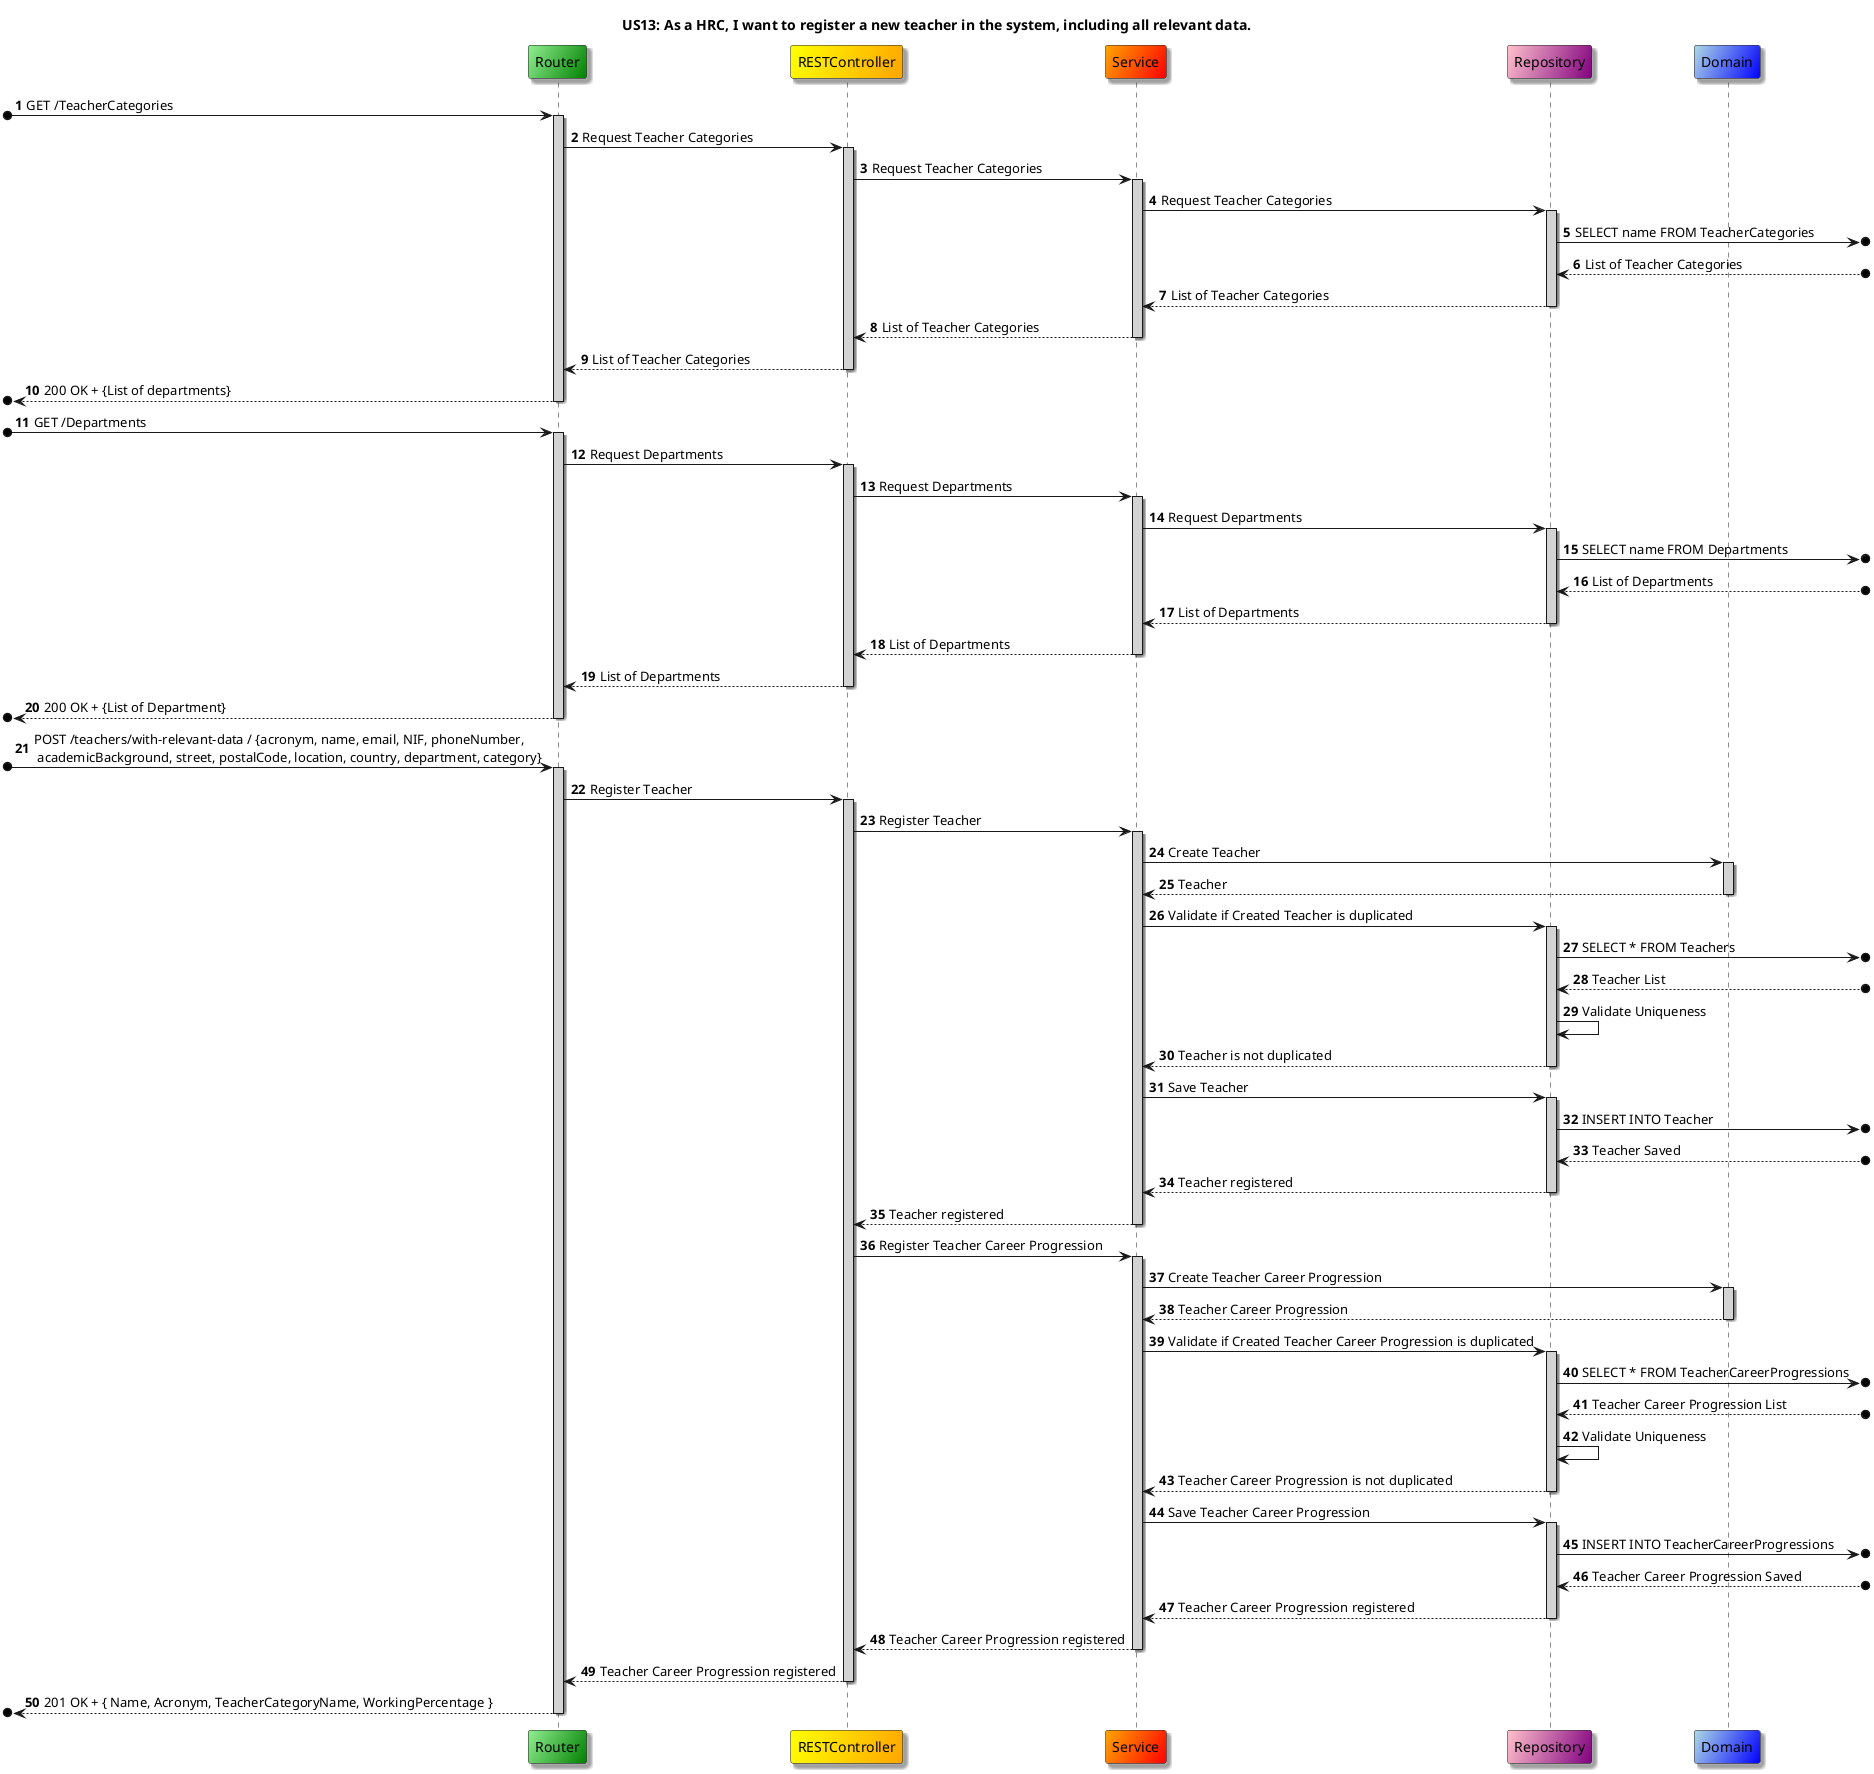 @startuml

title US13: As a HRC, I want to register a new teacher in the system, including all relevant data.
autonumber
skinparam Shadowing true


participant "Router" as RO #lightgreen/green
participant "RESTController" as RC #yellow/orange
participant "Service" as S #orange/red
participant "Repository" as R #pink/purple
participant "Domain" as D #lightblue/blue


[o-> RO++ #lightgray : GET /TeacherCategories
RO -> RC++ #lightgray : Request Teacher Categories
RC -> S++ #lightgray : Request Teacher Categories
S -> R ++ #lightgray : Request Teacher Categories
R ->o]: SELECT name FROM TeacherCategories
R <--o]: List of Teacher Categories
R --> S --: List of Teacher Categories
S --> RC --: List of Teacher Categories
RC --> RO --: List of Teacher Categories
[o<-- RO --: 200 OK + {List of departments}

[o-> RO++ #lightgray : GET /Departments
RO -> RC++ #lightgray : Request Departments
RC -> S++ #lightgray : Request Departments
S -> R ++ #lightgray : Request Departments
R ->o]: SELECT name FROM Departments
R <--o]: List of Departments
R --> S --: List of Departments
S --> RC --: List of Departments
RC --> RO --: List of Departments
[o<-- RO --: 200 OK + {List of Department}

[o-> RO++ #lightgray : POST /teachers/with-relevant-data / {acronym, name, email, NIF, phoneNumber, \n academicBackground, street, postalCode, location, country, department, category}
RO -> RC++ #lightgray : Register Teacher
RC -> S++ #lightgray : Register Teacher
S -> D ++ #lightgray : Create Teacher
D --> S --: Teacher
S -> R ++ #lightgray : Validate if Created Teacher is duplicated
R ->o]: SELECT * FROM Teachers
R <--o]: Teacher List
R -> R: Validate Uniqueness
R --> S --: Teacher is not duplicated
S -> R ++ #lightgray : Save Teacher
R ->o]: INSERT INTO Teacher
R <--o]: Teacher Saved

R --> S --: Teacher registered
S --> RC --: Teacher registered

RC -> S++ #lightgray : Register Teacher Career Progression
S -> D ++ #lightgray : Create Teacher Career Progression
D --> S --: Teacher Career Progression
S -> R ++ #lightgray : Validate if Created Teacher Career Progression is duplicated
R ->o]: SELECT * FROM TeacherCareerProgressions
R <--o]: Teacher Career Progression List
R -> R: Validate Uniqueness
R --> S --: Teacher Career Progression is not duplicated
S -> R ++ #lightgray: Save Teacher Career Progression
R ->o]: INSERT INTO TeacherCareerProgressions
R <--o]: Teacher Career Progression Saved
R --> S --: Teacher Career Progression registered
S --> RC --: Teacher Career Progression registered
RC --> RO --: Teacher Career Progression registered
[o<-- RO --: 201 OK + { Name, Acronym, TeacherCategoryName, WorkingPercentage }

@enduml
